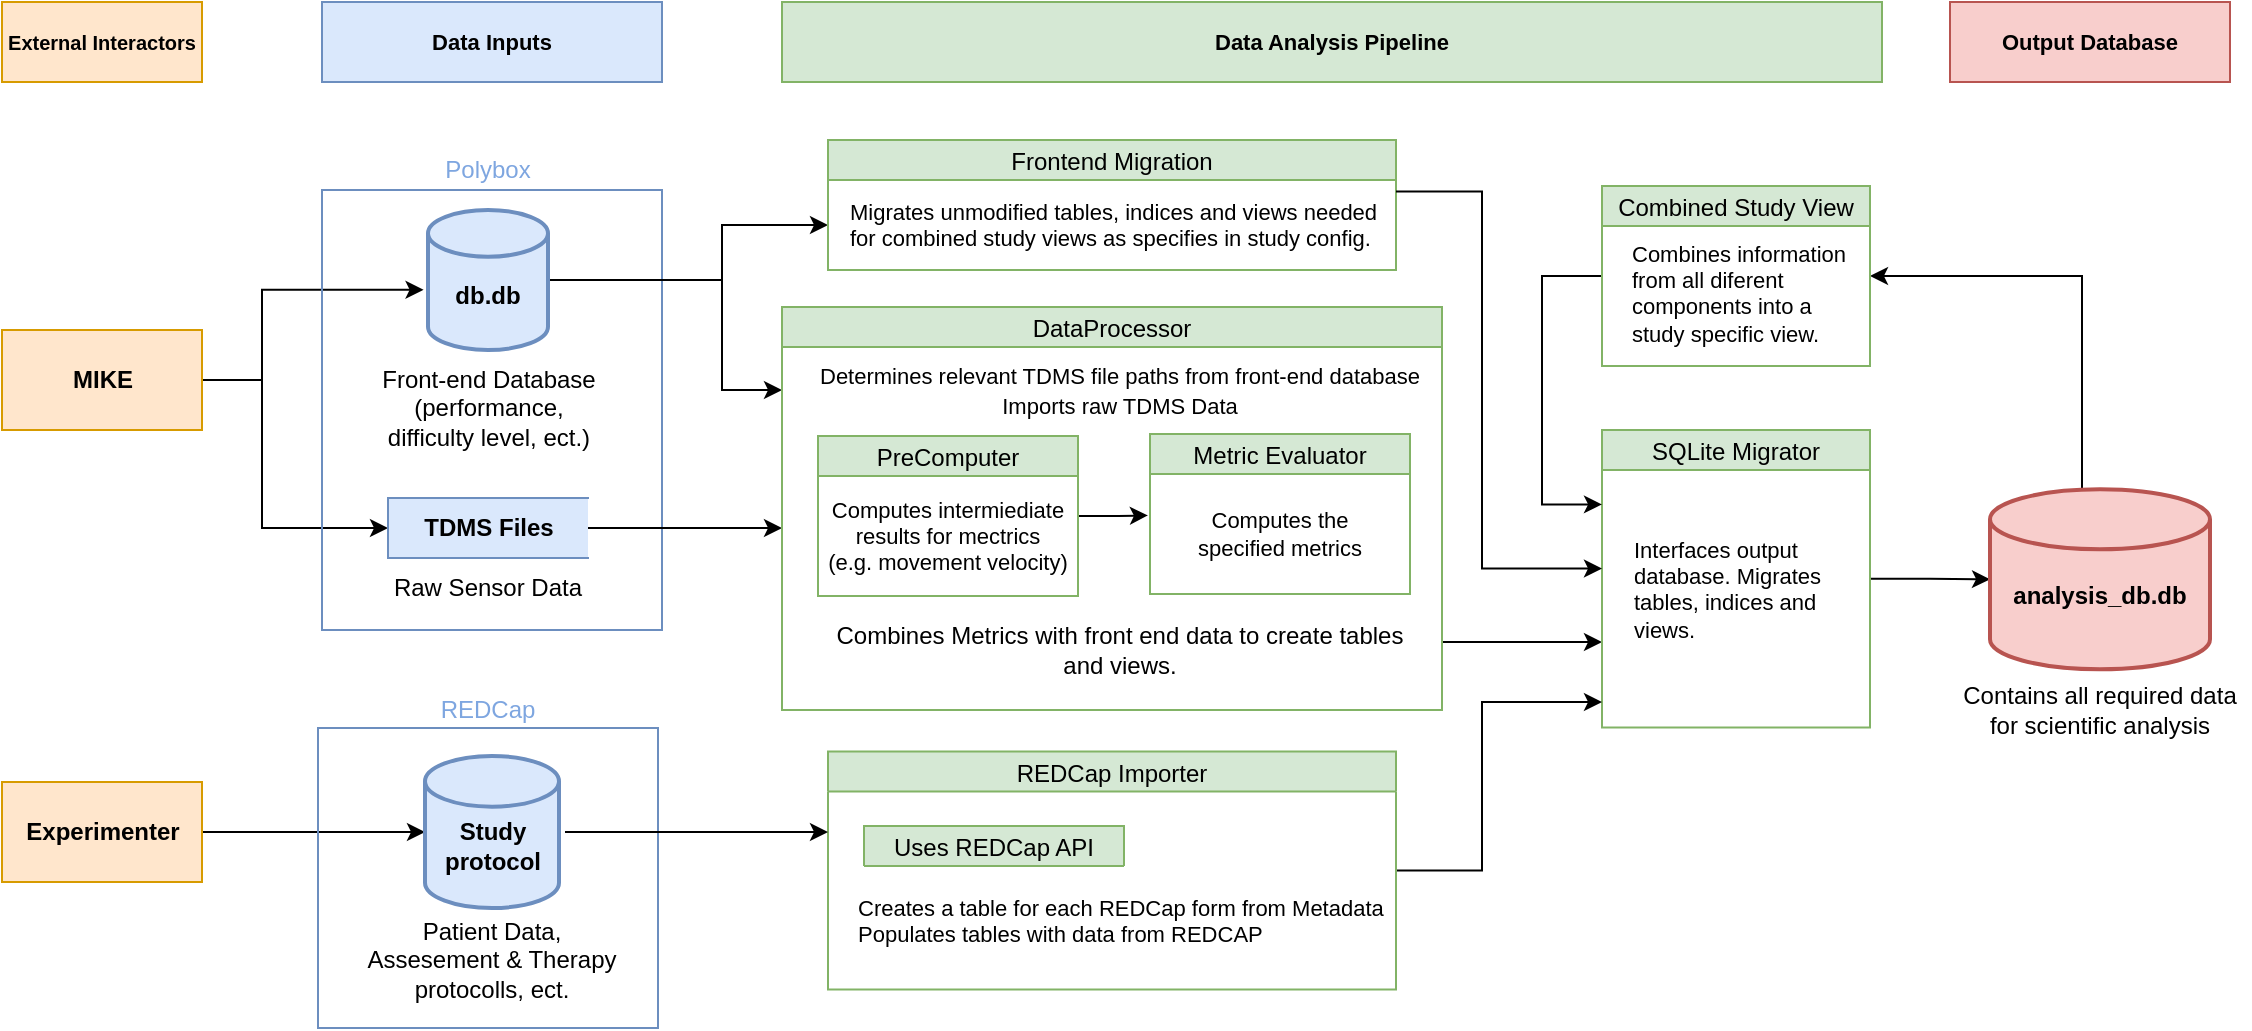 <mxfile version="15.5.9" type="google"><diagram id="yzW0ONg7NaNgdf9N255x" name="Page-1"><mxGraphModel dx="2942" dy="1104" grid="1" gridSize="10" guides="1" tooltips="1" connect="1" arrows="1" fold="1" page="1" pageScale="1" pageWidth="850" pageHeight="1100" math="0" shadow="0"><root><mxCell id="0"/><mxCell id="1" parent="0"/><mxCell id="LBBlqkBhzPUI_9pHrK45-5" style="edgeStyle=orthogonalEdgeStyle;rounded=0;orthogonalLoop=1;jettySize=auto;html=1;entryX=-0.037;entryY=0.57;entryDx=0;entryDy=0;entryPerimeter=0;" parent="1" source="LBBlqkBhzPUI_9pHrK45-1" target="LBBlqkBhzPUI_9pHrK45-3" edge="1"><mxGeometry relative="1" as="geometry"><Array as="points"><mxPoint x="220" y="199"/><mxPoint x="220" y="154"/></Array></mxGeometry></mxCell><mxCell id="LBBlqkBhzPUI_9pHrK45-6" style="edgeStyle=orthogonalEdgeStyle;rounded=0;orthogonalLoop=1;jettySize=auto;html=1;entryX=0;entryY=0.5;entryDx=0;entryDy=0;" parent="1" source="LBBlqkBhzPUI_9pHrK45-1" target="LBBlqkBhzPUI_9pHrK45-4" edge="1"><mxGeometry relative="1" as="geometry"><Array as="points"><mxPoint x="220" y="199"/><mxPoint x="220" y="273"/></Array></mxGeometry></mxCell><mxCell id="LBBlqkBhzPUI_9pHrK45-17" value="" style="rounded=0;whiteSpace=wrap;html=1;labelBackgroundColor=default;textOpacity=10;fillColor=none;strokeColor=#6c8ebf;" parent="1" vertex="1"><mxGeometry x="250" y="104" width="170" height="220" as="geometry"/></mxCell><mxCell id="LBBlqkBhzPUI_9pHrK45-1" value="&lt;b&gt;MIKE&lt;/b&gt;" style="html=1;dashed=0;whitespace=wrap;fillColor=#ffe6cc;strokeColor=#d79b00;" parent="1" vertex="1"><mxGeometry x="90" y="174" width="100" height="50" as="geometry"/></mxCell><mxCell id="qHdLlEm7SCjyB9elvocw-20" style="edgeStyle=orthogonalEdgeStyle;rounded=0;orthogonalLoop=1;jettySize=auto;html=1;fontSize=11;" parent="1" source="LBBlqkBhzPUI_9pHrK45-3" edge="1"><mxGeometry relative="1" as="geometry"><mxPoint x="480" y="204" as="targetPoint"/><Array as="points"><mxPoint x="450" y="149"/><mxPoint x="450" y="204"/><mxPoint x="480" y="204"/></Array></mxGeometry></mxCell><mxCell id="p9GsE0u8YWYdZoIXxhWh-4" style="edgeStyle=orthogonalEdgeStyle;rounded=0;orthogonalLoop=1;jettySize=auto;html=1;entryX=0;entryY=0.5;entryDx=0;entryDy=0;" parent="1" source="LBBlqkBhzPUI_9pHrK45-3" edge="1"><mxGeometry relative="1" as="geometry"><mxPoint x="503" y="121.5" as="targetPoint"/><Array as="points"><mxPoint x="450" y="149"/><mxPoint x="450" y="121"/></Array></mxGeometry></mxCell><mxCell id="LBBlqkBhzPUI_9pHrK45-3" value="&lt;div&gt;&lt;b&gt;&lt;br&gt;&lt;/b&gt;&lt;/div&gt;&lt;div&gt;&lt;b&gt;&lt;br&gt;&lt;/b&gt;&lt;/div&gt;&lt;div&gt;&lt;b&gt;db.db&lt;/b&gt;&lt;/div&gt;&lt;div&gt;&lt;b&gt;&lt;br&gt;&lt;/b&gt;&lt;/div&gt;" style="strokeWidth=2;html=1;shape=mxgraph.flowchart.database;whiteSpace=wrap;fillColor=#dae8fc;strokeColor=#6c8ebf;" parent="1" vertex="1"><mxGeometry x="303" y="114" width="60" height="70" as="geometry"/></mxCell><mxCell id="LBBlqkBhzPUI_9pHrK45-28" style="edgeStyle=orthogonalEdgeStyle;rounded=0;orthogonalLoop=1;jettySize=auto;html=1;fontColor=#000000;" parent="1" source="LBBlqkBhzPUI_9pHrK45-4" edge="1"><mxGeometry relative="1" as="geometry"><Array as="points"><mxPoint x="460" y="273"/><mxPoint x="460" y="273"/></Array><mxPoint x="480" y="273" as="targetPoint"/></mxGeometry></mxCell><mxCell id="LBBlqkBhzPUI_9pHrK45-4" value="&lt;b&gt;TDMS Files&lt;/b&gt;" style="html=1;dashed=0;whitespace=wrap;shape=partialRectangle;right=0;fillColor=#dae8fc;strokeColor=#6c8ebf;" parent="1" vertex="1"><mxGeometry x="283" y="258" width="100" height="30" as="geometry"/></mxCell><mxCell id="LBBlqkBhzPUI_9pHrK45-7" value="Raw Sensor Data" style="text;html=1;strokeColor=none;fillColor=none;align=center;verticalAlign=middle;whiteSpace=wrap;rounded=0;" parent="1" vertex="1"><mxGeometry x="258" y="288" width="150" height="30" as="geometry"/></mxCell><mxCell id="LBBlqkBhzPUI_9pHrK45-8" value="&lt;div&gt;Front-end Database&lt;/div&gt;&lt;div&gt;(performance, &lt;br&gt;&lt;/div&gt;&lt;div&gt;difficulty level, ect.)&lt;br&gt;&lt;/div&gt;" style="text;html=1;strokeColor=none;fillColor=none;align=center;verticalAlign=middle;whiteSpace=wrap;rounded=0;" parent="1" vertex="1"><mxGeometry x="225.5" y="198" width="215" height="30" as="geometry"/></mxCell><mxCell id="LBBlqkBhzPUI_9pHrK45-23" style="edgeStyle=orthogonalEdgeStyle;rounded=0;orthogonalLoop=1;jettySize=auto;html=1;fontColor=#7EA6E0;" parent="1" source="LBBlqkBhzPUI_9pHrK45-16" target="LBBlqkBhzPUI_9pHrK45-19" edge="1"><mxGeometry relative="1" as="geometry"/></mxCell><mxCell id="LBBlqkBhzPUI_9pHrK45-16" value="&lt;b&gt;Experimenter&lt;/b&gt;" style="html=1;dashed=0;whitespace=wrap;fillColor=#ffe6cc;strokeColor=#d79b00;" parent="1" vertex="1"><mxGeometry x="90" y="400" width="100" height="50" as="geometry"/></mxCell><mxCell id="LBBlqkBhzPUI_9pHrK45-18" value="&lt;div&gt;Polybox&lt;/div&gt;" style="text;html=1;align=center;verticalAlign=middle;whiteSpace=wrap;rounded=0;labelBackgroundColor=default;fontColor=#7EA6E0;" parent="1" vertex="1"><mxGeometry x="303" y="79" width="60" height="30" as="geometry"/></mxCell><mxCell id="LBBlqkBhzPUI_9pHrK45-21" value="" style="rounded=0;whiteSpace=wrap;html=1;labelBackgroundColor=default;textOpacity=10;fillColor=none;strokeColor=#6c8ebf;" parent="1" vertex="1"><mxGeometry x="248" y="373" width="170" height="150" as="geometry"/></mxCell><mxCell id="LBBlqkBhzPUI_9pHrK45-19" value="&lt;div&gt;&lt;b&gt;&lt;br&gt;&lt;/b&gt;&lt;/div&gt;&lt;div&gt;&lt;b&gt;Study&lt;/b&gt;&lt;/div&gt;&lt;div&gt;&lt;b&gt;protocol&lt;/b&gt;&lt;br&gt;&lt;/div&gt;" style="strokeWidth=2;html=1;shape=mxgraph.flowchart.database;whiteSpace=wrap;fillColor=#dae8fc;strokeColor=#6c8ebf;" parent="1" vertex="1"><mxGeometry x="301.5" y="387" width="67" height="76" as="geometry"/></mxCell><mxCell id="LBBlqkBhzPUI_9pHrK45-22" value="REDCap" style="text;html=1;align=center;verticalAlign=middle;whiteSpace=wrap;rounded=0;labelBackgroundColor=default;fontColor=#7EA6E0;" parent="1" vertex="1"><mxGeometry x="303" y="349" width="60" height="30" as="geometry"/></mxCell><mxCell id="LBBlqkBhzPUI_9pHrK45-24" value="&lt;div&gt;Patient Data,&lt;/div&gt;&lt;div&gt;Assesement &amp;amp; Therapy protocolls, ect.&lt;br&gt;&lt;/div&gt;" style="text;html=1;strokeColor=none;fillColor=none;align=center;verticalAlign=middle;whiteSpace=wrap;rounded=0;" parent="1" vertex="1"><mxGeometry x="260" y="474" width="150" height="30" as="geometry"/></mxCell><mxCell id="p9GsE0u8YWYdZoIXxhWh-12" style="edgeStyle=orthogonalEdgeStyle;rounded=0;orthogonalLoop=1;jettySize=auto;html=1;" parent="1" source="LBBlqkBhzPUI_9pHrK45-27" edge="1"><mxGeometry relative="1" as="geometry"><mxPoint x="890" y="330" as="targetPoint"/><Array as="points"><mxPoint x="890" y="330"/></Array></mxGeometry></mxCell><mxCell id="LBBlqkBhzPUI_9pHrK45-27" value="DataProcessor" style="swimlane;fontStyle=0;childLayout=stackLayout;horizontal=1;startSize=20;fillColor=#d5e8d4;horizontalStack=0;resizeParent=1;resizeParentMax=0;resizeLast=0;collapsible=0;marginBottom=0;swimlaneFillColor=#ffffff;labelBackgroundColor=none;strokeColor=#82b366;" parent="1" vertex="1"><mxGeometry x="480" y="162.5" width="330" height="201.5" as="geometry"/></mxCell><mxCell id="qHdLlEm7SCjyB9elvocw-4" style="edgeStyle=orthogonalEdgeStyle;rounded=0;orthogonalLoop=1;jettySize=auto;html=1;entryX=0;entryY=0.5;entryDx=0;entryDy=0;entryPerimeter=0;" parent="1" source="qHdLlEm7SCjyB9elvocw-1" target="qHdLlEm7SCjyB9elvocw-3" edge="1"><mxGeometry relative="1" as="geometry"/></mxCell><mxCell id="qHdLlEm7SCjyB9elvocw-1" value="SQLite Migrator" style="swimlane;fontStyle=0;childLayout=stackLayout;horizontal=1;startSize=20;fillColor=#d5e8d4;horizontalStack=0;resizeParent=1;resizeParentMax=0;resizeLast=0;collapsible=0;marginBottom=0;swimlaneFillColor=#ffffff;labelBackgroundColor=none;strokeColor=#82b366;" parent="1" vertex="1"><mxGeometry x="890" y="224" width="134" height="148.75" as="geometry"/></mxCell><mxCell id="p9GsE0u8YWYdZoIXxhWh-10" style="edgeStyle=orthogonalEdgeStyle;rounded=0;orthogonalLoop=1;jettySize=auto;html=1;entryX=1;entryY=0.5;entryDx=0;entryDy=0;" parent="1" source="qHdLlEm7SCjyB9elvocw-3" target="p9GsE0u8YWYdZoIXxhWh-7" edge="1"><mxGeometry relative="1" as="geometry"><Array as="points"><mxPoint x="1130" y="147"/></Array></mxGeometry></mxCell><mxCell id="qHdLlEm7SCjyB9elvocw-3" value="&lt;br&gt;&lt;div&gt;&lt;b&gt;analysis_db.db&lt;/b&gt;&lt;/div&gt;" style="strokeWidth=2;html=1;shape=mxgraph.flowchart.database;whiteSpace=wrap;fillColor=#f8cecc;strokeColor=#b85450;" parent="1" vertex="1"><mxGeometry x="1084" y="253.63" width="110" height="90" as="geometry"/></mxCell><mxCell id="qHdLlEm7SCjyB9elvocw-15" style="edgeStyle=orthogonalEdgeStyle;rounded=0;orthogonalLoop=1;jettySize=auto;html=1;entryX=-0.008;entryY=0.345;entryDx=0;entryDy=0;entryPerimeter=0;fontSize=11;" parent="1" source="qHdLlEm7SCjyB9elvocw-5" target="qHdLlEm7SCjyB9elvocw-12" edge="1"><mxGeometry relative="1" as="geometry"/></mxCell><mxCell id="qHdLlEm7SCjyB9elvocw-5" value="PreComputer" style="swimlane;fontStyle=0;childLayout=stackLayout;horizontal=1;startSize=20;fillColor=#d5e8d4;horizontalStack=0;resizeParent=1;resizeParentMax=0;resizeLast=0;collapsible=0;marginBottom=0;swimlaneFillColor=#ffffff;labelBackgroundColor=none;strokeColor=#82b366;" parent="1" vertex="1"><mxGeometry x="498" y="227" width="130" height="80" as="geometry"/></mxCell><mxCell id="qHdLlEm7SCjyB9elvocw-9" value="&lt;div style=&quot;font-size: 11px&quot;&gt;&lt;font style=&quot;font-size: 11px&quot;&gt;Computes intermiediate&lt;/font&gt;&lt;/div&gt;&lt;div style=&quot;font-size: 11px&quot;&gt;&lt;font style=&quot;font-size: 11px&quot;&gt;results for mectrics&lt;/font&gt;&lt;/div&gt;&lt;div style=&quot;font-size: 11px&quot;&gt;&lt;font style=&quot;font-size: 11px&quot;&gt;&lt;font style=&quot;font-size: 11px&quot;&gt;(e.g. movement velocity)&lt;/font&gt;&lt;br&gt;&lt;/font&gt;&lt;/div&gt;" style="text;html=1;strokeColor=none;fillColor=none;align=center;verticalAlign=middle;whiteSpace=wrap;rounded=0;" parent="qHdLlEm7SCjyB9elvocw-5" vertex="1"><mxGeometry y="20" width="130" height="60" as="geometry"/></mxCell><mxCell id="qHdLlEm7SCjyB9elvocw-11" value="Metric Evaluator" style="swimlane;fontStyle=0;childLayout=stackLayout;horizontal=1;startSize=20;fillColor=#d5e8d4;horizontalStack=0;resizeParent=1;resizeParentMax=0;resizeLast=0;collapsible=0;marginBottom=0;swimlaneFillColor=#ffffff;labelBackgroundColor=none;strokeColor=#82b366;" parent="1" vertex="1"><mxGeometry x="664" y="226" width="130" height="80" as="geometry"/></mxCell><mxCell id="qHdLlEm7SCjyB9elvocw-12" value="&lt;div style=&quot;font-size: 11px&quot;&gt;&lt;font style=&quot;font-size: 11px&quot;&gt;Computes the &lt;br&gt;&lt;/font&gt;&lt;/div&gt;&lt;div style=&quot;font-size: 11px&quot;&gt;&lt;font style=&quot;font-size: 11px&quot;&gt;specified metrics&lt;br&gt;&lt;/font&gt;&lt;/div&gt;" style="text;html=1;strokeColor=none;fillColor=none;align=center;verticalAlign=middle;whiteSpace=wrap;rounded=0;" parent="qHdLlEm7SCjyB9elvocw-11" vertex="1"><mxGeometry y="20" width="130" height="60" as="geometry"/></mxCell><mxCell id="qHdLlEm7SCjyB9elvocw-19" value="&lt;div&gt;&lt;font style=&quot;font-size: 11px&quot;&gt;Determines relevant TDMS file paths from front-end database Imports raw TDMS Data&lt;br&gt;&lt;/font&gt;&lt;/div&gt;" style="text;html=1;strokeColor=none;fillColor=none;align=center;verticalAlign=middle;whiteSpace=wrap;rounded=0;" parent="1" vertex="1"><mxGeometry x="498" y="189" width="302" height="30" as="geometry"/></mxCell><mxCell id="qHdLlEm7SCjyB9elvocw-21" value="&lt;div&gt;Combines Metrics with front end data to create tables and views.&lt;/div&gt;" style="text;html=1;strokeColor=none;fillColor=none;align=center;verticalAlign=middle;whiteSpace=wrap;rounded=0;" parent="1" vertex="1"><mxGeometry x="498" y="319" width="302" height="30" as="geometry"/></mxCell><mxCell id="qHdLlEm7SCjyB9elvocw-26" style="edgeStyle=orthogonalEdgeStyle;rounded=0;orthogonalLoop=1;jettySize=auto;html=1;fontSize=11;" parent="1" source="qHdLlEm7SCjyB9elvocw-23" edge="1"><mxGeometry relative="1" as="geometry"><Array as="points"><mxPoint x="830" y="444"/><mxPoint x="830" y="360"/></Array><mxPoint x="890" y="360" as="targetPoint"/></mxGeometry></mxCell><mxCell id="qHdLlEm7SCjyB9elvocw-23" value="REDCap Importer" style="swimlane;fontStyle=0;childLayout=stackLayout;horizontal=1;startSize=20;fillColor=#d5e8d4;horizontalStack=0;resizeParent=1;resizeParentMax=0;resizeLast=0;collapsible=0;marginBottom=0;swimlaneFillColor=#ffffff;labelBackgroundColor=none;strokeColor=#82b366;" parent="1" vertex="1"><mxGeometry x="503" y="384.75" width="284" height="119" as="geometry"/></mxCell><mxCell id="qHdLlEm7SCjyB9elvocw-30" value="&lt;div&gt;Creates a table for each REDCap form from Metadata Populates tables with data from REDCAP&lt;br&gt;&lt;/div&gt;" style="text;whiteSpace=wrap;html=1;fontSize=11;" parent="1" vertex="1"><mxGeometry x="516" y="450" width="266" height="45" as="geometry"/></mxCell><mxCell id="LBBlqkBhzPUI_9pHrK45-25" value="Uses REDCap API" style="swimlane;fontStyle=0;childLayout=stackLayout;horizontal=1;startSize=20;fillColor=#d5e8d4;horizontalStack=0;resizeParent=1;resizeParentMax=0;resizeLast=0;collapsible=0;marginBottom=0;swimlaneFillColor=#ffffff;labelBackgroundColor=none;strokeColor=#82b366;" parent="1" vertex="1"><mxGeometry x="521" y="422" width="130" height="20" as="geometry"/></mxCell><mxCell id="qHdLlEm7SCjyB9elvocw-31" value="Interfaces output database. Migrates tables, indices and views." style="text;whiteSpace=wrap;html=1;fontSize=11;" parent="1" vertex="1"><mxGeometry x="904" y="271" width="110" height="72" as="geometry"/></mxCell><mxCell id="qHdLlEm7SCjyB9elvocw-32" value="Contains all required data for scientific analysis" style="text;html=1;strokeColor=none;fillColor=none;align=center;verticalAlign=middle;whiteSpace=wrap;rounded=0;" parent="1" vertex="1"><mxGeometry x="1064" y="349" width="150" height="30" as="geometry"/></mxCell><mxCell id="qHdLlEm7SCjyB9elvocw-33" value="" style="endArrow=classic;html=1;rounded=0;fontSize=11;exitX=1;exitY=0.5;exitDx=0;exitDy=0;exitPerimeter=0;" parent="1" edge="1"><mxGeometry width="50" height="50" relative="1" as="geometry"><mxPoint x="371.5" y="425" as="sourcePoint"/><mxPoint x="503" y="425" as="targetPoint"/></mxGeometry></mxCell><mxCell id="qHdLlEm7SCjyB9elvocw-34" value="&lt;font style=&quot;font-size: 10px&quot;&gt;&lt;b&gt;External Interactors&lt;/b&gt;&lt;/font&gt;" style="text;html=1;strokeColor=#d79b00;fillColor=#ffe6cc;align=center;verticalAlign=middle;whiteSpace=wrap;rounded=0;labelBackgroundColor=none;fontSize=11;" parent="1" vertex="1"><mxGeometry x="90" y="10" width="100" height="40" as="geometry"/></mxCell><mxCell id="qHdLlEm7SCjyB9elvocw-37" value="&lt;b&gt;Data Inputs&lt;/b&gt;" style="text;html=1;strokeColor=#6c8ebf;fillColor=#dae8fc;align=center;verticalAlign=middle;whiteSpace=wrap;rounded=0;labelBackgroundColor=none;fontSize=11;" parent="1" vertex="1"><mxGeometry x="250" y="10" width="170" height="40" as="geometry"/></mxCell><mxCell id="qHdLlEm7SCjyB9elvocw-38" value="&lt;b&gt;Data Analysis Pipeline&lt;br&gt;&lt;/b&gt;" style="text;html=1;strokeColor=#82b366;fillColor=#d5e8d4;align=center;verticalAlign=middle;whiteSpace=wrap;rounded=0;labelBackgroundColor=none;fontSize=11;" parent="1" vertex="1"><mxGeometry x="480" y="10" width="550" height="40" as="geometry"/></mxCell><mxCell id="qHdLlEm7SCjyB9elvocw-39" value="&lt;b&gt;Output Database&lt;br&gt;&lt;/b&gt;" style="text;html=1;strokeColor=#b85450;fillColor=#f8cecc;align=center;verticalAlign=middle;whiteSpace=wrap;rounded=0;labelBackgroundColor=none;fontSize=11;" parent="1" vertex="1"><mxGeometry x="1064" y="10" width="140" height="40" as="geometry"/></mxCell><mxCell id="p9GsE0u8YWYdZoIXxhWh-1" value="Frontend Migration" style="swimlane;fontStyle=0;childLayout=stackLayout;horizontal=1;startSize=20;fillColor=#d5e8d4;horizontalStack=0;resizeParent=1;resizeParentMax=0;resizeLast=0;collapsible=0;marginBottom=0;swimlaneFillColor=#ffffff;labelBackgroundColor=none;strokeColor=#82b366;" parent="1" vertex="1"><mxGeometry x="503" y="79" width="284" height="65" as="geometry"/></mxCell><mxCell id="p9GsE0u8YWYdZoIXxhWh-5" style="edgeStyle=orthogonalEdgeStyle;rounded=0;orthogonalLoop=1;jettySize=auto;html=1;" parent="1" edge="1"><mxGeometry relative="1" as="geometry"><mxPoint x="787" y="104.707" as="sourcePoint"/><mxPoint x="890" y="293.24" as="targetPoint"/><Array as="points"><mxPoint x="830" y="105.24"/><mxPoint x="830" y="293.24"/><mxPoint x="890" y="293.24"/></Array></mxGeometry></mxCell><mxCell id="p9GsE0u8YWYdZoIXxhWh-6" value="Migrates unmodified tables, indices and views needed for combined study views as specifies in study config.&amp;nbsp; " style="text;whiteSpace=wrap;html=1;fontSize=11;" parent="1" vertex="1"><mxGeometry x="512" y="102" width="266" height="45" as="geometry"/></mxCell><mxCell id="p9GsE0u8YWYdZoIXxhWh-11" style="edgeStyle=orthogonalEdgeStyle;rounded=0;orthogonalLoop=1;jettySize=auto;html=1;entryX=0;entryY=0.25;entryDx=0;entryDy=0;" parent="1" source="p9GsE0u8YWYdZoIXxhWh-7" target="qHdLlEm7SCjyB9elvocw-1" edge="1"><mxGeometry relative="1" as="geometry"><Array as="points"><mxPoint x="860" y="147"/><mxPoint x="860" y="261"/></Array></mxGeometry></mxCell><mxCell id="p9GsE0u8YWYdZoIXxhWh-7" value="Combined Study View" style="swimlane;fontStyle=0;childLayout=stackLayout;horizontal=1;startSize=20;fillColor=#d5e8d4;horizontalStack=0;resizeParent=1;resizeParentMax=0;resizeLast=0;collapsible=0;marginBottom=0;swimlaneFillColor=#ffffff;labelBackgroundColor=none;strokeColor=#82b366;" parent="1" vertex="1"><mxGeometry x="890" y="102" width="134" height="90" as="geometry"/></mxCell><mxCell id="p9GsE0u8YWYdZoIXxhWh-8" value="Combines information from all diferent components into a study specific view." style="text;whiteSpace=wrap;html=1;fontSize=11;" parent="1" vertex="1"><mxGeometry x="903" y="122.5" width="110" height="72" as="geometry"/></mxCell></root></mxGraphModel></diagram></mxfile>